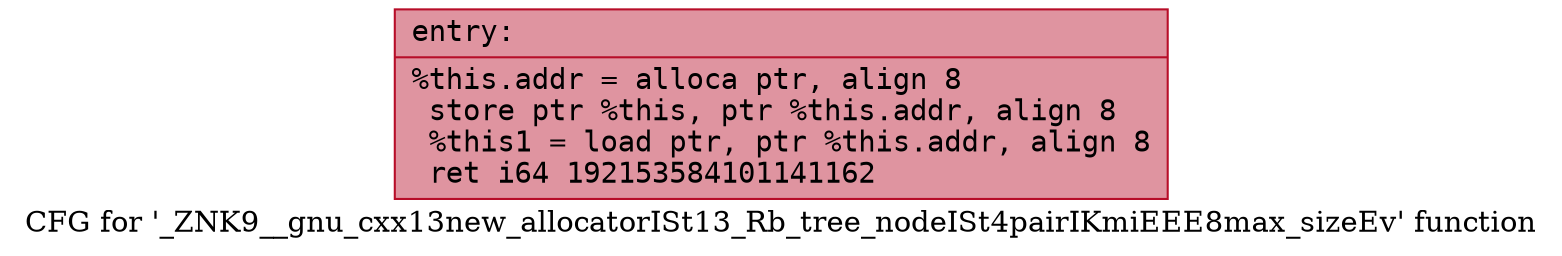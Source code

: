 digraph "CFG for '_ZNK9__gnu_cxx13new_allocatorISt13_Rb_tree_nodeISt4pairIKmiEEE8max_sizeEv' function" {
	label="CFG for '_ZNK9__gnu_cxx13new_allocatorISt13_Rb_tree_nodeISt4pairIKmiEEE8max_sizeEv' function";

	Node0x55dfe4bdba10 [shape=record,color="#b70d28ff", style=filled, fillcolor="#b70d2870" fontname="Courier",label="{entry:\l|  %this.addr = alloca ptr, align 8\l  store ptr %this, ptr %this.addr, align 8\l  %this1 = load ptr, ptr %this.addr, align 8\l  ret i64 192153584101141162\l}"];
}
